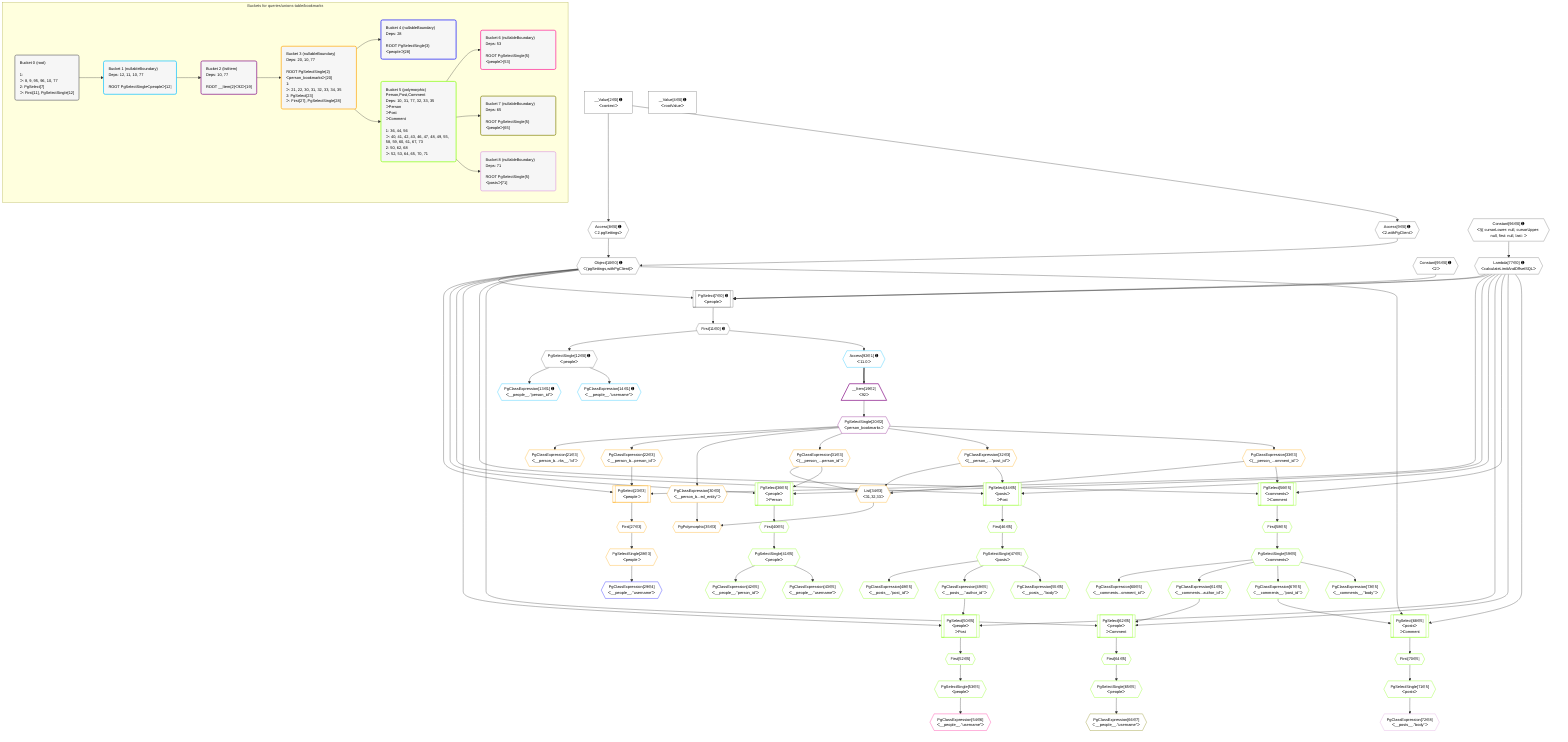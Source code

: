 %%{init: {'themeVariables': { 'fontSize': '12px'}}}%%
graph TD
    classDef path fill:#eee,stroke:#000,color:#000
    classDef plan fill:#fff,stroke-width:1px,color:#000
    classDef itemplan fill:#fff,stroke-width:2px,color:#000
    classDef unbatchedplan fill:#dff,stroke-width:1px,color:#000
    classDef sideeffectplan fill:#fcc,stroke-width:2px,color:#000
    classDef bucket fill:#f6f6f6,color:#000,stroke-width:2px,text-align:left


    %% plan dependencies
    PgSelect7[["PgSelect[7∈0] ➊<br />ᐸpeopleᐳ"]]:::plan
    Object10{{"Object[10∈0] ➊<br />ᐸ{pgSettings,withPgClient}ᐳ"}}:::plan
    Constant95{{"Constant[95∈0] ➊<br />ᐸ2ᐳ"}}:::plan
    Lambda77{{"Lambda[77∈0] ➊<br />ᐸcalculateLimitAndOffsetSQLᐳ"}}:::plan
    Object10 & Constant95 & Lambda77 & Lambda77 --> PgSelect7
    Access8{{"Access[8∈0] ➊<br />ᐸ2.pgSettingsᐳ"}}:::plan
    Access9{{"Access[9∈0] ➊<br />ᐸ2.withPgClientᐳ"}}:::plan
    Access8 & Access9 --> Object10
    __Value2["__Value[2∈0] ➊<br />ᐸcontextᐳ"]:::plan
    __Value2 --> Access8
    __Value2 --> Access9
    First11{{"First[11∈0] ➊"}}:::plan
    PgSelect7 --> First11
    PgSelectSingle12{{"PgSelectSingle[12∈0] ➊<br />ᐸpeopleᐳ"}}:::plan
    First11 --> PgSelectSingle12
    Constant96{{"Constant[96∈0] ➊<br />ᐸ§{ cursorLower: null, cursorUpper: null, first: null, last: ᐳ"}}:::plan
    Constant96 --> Lambda77
    __Value4["__Value[4∈0] ➊<br />ᐸrootValueᐳ"]:::plan
    PgClassExpression13{{"PgClassExpression[13∈1] ➊<br />ᐸ__people__.”person_id”ᐳ"}}:::plan
    PgSelectSingle12 --> PgClassExpression13
    PgClassExpression14{{"PgClassExpression[14∈1] ➊<br />ᐸ__people__.”username”ᐳ"}}:::plan
    PgSelectSingle12 --> PgClassExpression14
    Access92{{"Access[92∈1] ➊<br />ᐸ11.0ᐳ"}}:::plan
    First11 --> Access92
    __Item19[/"__Item[19∈2]<br />ᐸ92ᐳ"\]:::itemplan
    Access92 ==> __Item19
    PgSelectSingle20{{"PgSelectSingle[20∈2]<br />ᐸperson_bookmarksᐳ"}}:::plan
    __Item19 --> PgSelectSingle20
    PgSelect23[["PgSelect[23∈3]<br />ᐸpeopleᐳ"]]:::plan
    PgClassExpression22{{"PgClassExpression[22∈3]<br />ᐸ__person_b...person_id”ᐳ"}}:::plan
    Object10 & PgClassExpression22 & Lambda77 --> PgSelect23
    List34{{"List[34∈3]<br />ᐸ31,32,33ᐳ"}}:::plan
    PgClassExpression31{{"PgClassExpression[31∈3]<br />ᐸ(__person_...person_id”ᐳ"}}:::plan
    PgClassExpression32{{"PgClassExpression[32∈3]<br />ᐸ(__person_....”post_id”ᐳ"}}:::plan
    PgClassExpression33{{"PgClassExpression[33∈3]<br />ᐸ(__person_...omment_id”ᐳ"}}:::plan
    PgClassExpression31 & PgClassExpression32 & PgClassExpression33 --> List34
    PgPolymorphic35{{"PgPolymorphic[35∈3]"}}:::plan
    PgClassExpression30{{"PgClassExpression[30∈3]<br />ᐸ__person_b...ed_entity”ᐳ"}}:::plan
    PgClassExpression30 & List34 --> PgPolymorphic35
    PgClassExpression21{{"PgClassExpression[21∈3]<br />ᐸ__person_b...rks__.”id”ᐳ"}}:::plan
    PgSelectSingle20 --> PgClassExpression21
    PgSelectSingle20 --> PgClassExpression22
    First27{{"First[27∈3]"}}:::plan
    PgSelect23 --> First27
    PgSelectSingle28{{"PgSelectSingle[28∈3]<br />ᐸpeopleᐳ"}}:::plan
    First27 --> PgSelectSingle28
    PgSelectSingle20 --> PgClassExpression30
    PgSelectSingle20 --> PgClassExpression31
    PgSelectSingle20 --> PgClassExpression32
    PgSelectSingle20 --> PgClassExpression33
    PgClassExpression29{{"PgClassExpression[29∈4]<br />ᐸ__people__.”username”ᐳ"}}:::plan
    PgSelectSingle28 --> PgClassExpression29
    PgSelect36[["PgSelect[36∈5]<br />ᐸpeopleᐳ<br />ᐳPerson"]]:::plan
    Object10 & PgClassExpression31 & Lambda77 --> PgSelect36
    PgSelect44[["PgSelect[44∈5]<br />ᐸpostsᐳ<br />ᐳPost"]]:::plan
    Object10 & PgClassExpression32 & Lambda77 --> PgSelect44
    PgSelect50[["PgSelect[50∈5]<br />ᐸpeopleᐳ<br />ᐳPost"]]:::plan
    PgClassExpression49{{"PgClassExpression[49∈5]<br />ᐸ__posts__.”author_id”ᐳ"}}:::plan
    Object10 & PgClassExpression49 & Lambda77 --> PgSelect50
    PgSelect56[["PgSelect[56∈5]<br />ᐸcommentsᐳ<br />ᐳComment"]]:::plan
    Object10 & PgClassExpression33 & Lambda77 --> PgSelect56
    PgSelect62[["PgSelect[62∈5]<br />ᐸpeopleᐳ<br />ᐳComment"]]:::plan
    PgClassExpression61{{"PgClassExpression[61∈5]<br />ᐸ__comments...author_id”ᐳ"}}:::plan
    Object10 & PgClassExpression61 & Lambda77 --> PgSelect62
    PgSelect68[["PgSelect[68∈5]<br />ᐸpostsᐳ<br />ᐳComment"]]:::plan
    PgClassExpression67{{"PgClassExpression[67∈5]<br />ᐸ__comments__.”post_id”ᐳ"}}:::plan
    Object10 & PgClassExpression67 & Lambda77 --> PgSelect68
    First40{{"First[40∈5]"}}:::plan
    PgSelect36 --> First40
    PgSelectSingle41{{"PgSelectSingle[41∈5]<br />ᐸpeopleᐳ"}}:::plan
    First40 --> PgSelectSingle41
    PgClassExpression42{{"PgClassExpression[42∈5]<br />ᐸ__people__.”person_id”ᐳ"}}:::plan
    PgSelectSingle41 --> PgClassExpression42
    PgClassExpression43{{"PgClassExpression[43∈5]<br />ᐸ__people__.”username”ᐳ"}}:::plan
    PgSelectSingle41 --> PgClassExpression43
    First46{{"First[46∈5]"}}:::plan
    PgSelect44 --> First46
    PgSelectSingle47{{"PgSelectSingle[47∈5]<br />ᐸpostsᐳ"}}:::plan
    First46 --> PgSelectSingle47
    PgClassExpression48{{"PgClassExpression[48∈5]<br />ᐸ__posts__.”post_id”ᐳ"}}:::plan
    PgSelectSingle47 --> PgClassExpression48
    PgSelectSingle47 --> PgClassExpression49
    First52{{"First[52∈5]"}}:::plan
    PgSelect50 --> First52
    PgSelectSingle53{{"PgSelectSingle[53∈5]<br />ᐸpeopleᐳ"}}:::plan
    First52 --> PgSelectSingle53
    PgClassExpression55{{"PgClassExpression[55∈5]<br />ᐸ__posts__.”body”ᐳ"}}:::plan
    PgSelectSingle47 --> PgClassExpression55
    First58{{"First[58∈5]"}}:::plan
    PgSelect56 --> First58
    PgSelectSingle59{{"PgSelectSingle[59∈5]<br />ᐸcommentsᐳ"}}:::plan
    First58 --> PgSelectSingle59
    PgClassExpression60{{"PgClassExpression[60∈5]<br />ᐸ__comments...omment_id”ᐳ"}}:::plan
    PgSelectSingle59 --> PgClassExpression60
    PgSelectSingle59 --> PgClassExpression61
    First64{{"First[64∈5]"}}:::plan
    PgSelect62 --> First64
    PgSelectSingle65{{"PgSelectSingle[65∈5]<br />ᐸpeopleᐳ"}}:::plan
    First64 --> PgSelectSingle65
    PgSelectSingle59 --> PgClassExpression67
    First70{{"First[70∈5]"}}:::plan
    PgSelect68 --> First70
    PgSelectSingle71{{"PgSelectSingle[71∈5]<br />ᐸpostsᐳ"}}:::plan
    First70 --> PgSelectSingle71
    PgClassExpression73{{"PgClassExpression[73∈5]<br />ᐸ__comments__.”body”ᐳ"}}:::plan
    PgSelectSingle59 --> PgClassExpression73
    PgClassExpression54{{"PgClassExpression[54∈6]<br />ᐸ__people__.”username”ᐳ"}}:::plan
    PgSelectSingle53 --> PgClassExpression54
    PgClassExpression66{{"PgClassExpression[66∈7]<br />ᐸ__people__.”username”ᐳ"}}:::plan
    PgSelectSingle65 --> PgClassExpression66
    PgClassExpression72{{"PgClassExpression[72∈8]<br />ᐸ__posts__.”body”ᐳ"}}:::plan
    PgSelectSingle71 --> PgClassExpression72

    %% define steps

    subgraph "Buckets for queries/unions-table/bookmarks"
    Bucket0("Bucket 0 (root)<br /><br />1: <br />ᐳ: 8, 9, 95, 96, 10, 77<br />2: PgSelect[7]<br />ᐳ: First[11], PgSelectSingle[12]"):::bucket
    classDef bucket0 stroke:#696969
    class Bucket0,__Value2,__Value4,PgSelect7,Access8,Access9,Object10,First11,PgSelectSingle12,Lambda77,Constant95,Constant96 bucket0
    Bucket1("Bucket 1 (nullableBoundary)<br />Deps: 12, 11, 10, 77<br /><br />ROOT PgSelectSingleᐸpeopleᐳ[12]"):::bucket
    classDef bucket1 stroke:#00bfff
    class Bucket1,PgClassExpression13,PgClassExpression14,Access92 bucket1
    Bucket2("Bucket 2 (listItem)<br />Deps: 10, 77<br /><br />ROOT __Item{2}ᐸ92ᐳ[19]"):::bucket
    classDef bucket2 stroke:#7f007f
    class Bucket2,__Item19,PgSelectSingle20 bucket2
    Bucket3("Bucket 3 (nullableBoundary)<br />Deps: 20, 10, 77<br /><br />ROOT PgSelectSingle{2}ᐸperson_bookmarksᐳ[20]<br />1: <br />ᐳ: 21, 22, 30, 31, 32, 33, 34, 35<br />2: PgSelect[23]<br />ᐳ: First[27], PgSelectSingle[28]"):::bucket
    classDef bucket3 stroke:#ffa500
    class Bucket3,PgClassExpression21,PgClassExpression22,PgSelect23,First27,PgSelectSingle28,PgClassExpression30,PgClassExpression31,PgClassExpression32,PgClassExpression33,List34,PgPolymorphic35 bucket3
    Bucket4("Bucket 4 (nullableBoundary)<br />Deps: 28<br /><br />ROOT PgSelectSingle{3}ᐸpeopleᐳ[28]"):::bucket
    classDef bucket4 stroke:#0000ff
    class Bucket4,PgClassExpression29 bucket4
    Bucket5("Bucket 5 (polymorphic)<br />Person,Post,Comment<br />Deps: 10, 31, 77, 32, 33, 35<br />ᐳPerson<br />ᐳPost<br />ᐳComment<br /><br />1: 36, 44, 56<br />ᐳ: 40, 41, 42, 43, 46, 47, 48, 49, 55, 58, 59, 60, 61, 67, 73<br />2: 50, 62, 68<br />ᐳ: 52, 53, 64, 65, 70, 71"):::bucket
    classDef bucket5 stroke:#7fff00
    class Bucket5,PgSelect36,First40,PgSelectSingle41,PgClassExpression42,PgClassExpression43,PgSelect44,First46,PgSelectSingle47,PgClassExpression48,PgClassExpression49,PgSelect50,First52,PgSelectSingle53,PgClassExpression55,PgSelect56,First58,PgSelectSingle59,PgClassExpression60,PgClassExpression61,PgSelect62,First64,PgSelectSingle65,PgClassExpression67,PgSelect68,First70,PgSelectSingle71,PgClassExpression73 bucket5
    Bucket6("Bucket 6 (nullableBoundary)<br />Deps: 53<br /><br />ROOT PgSelectSingle{5}ᐸpeopleᐳ[53]"):::bucket
    classDef bucket6 stroke:#ff1493
    class Bucket6,PgClassExpression54 bucket6
    Bucket7("Bucket 7 (nullableBoundary)<br />Deps: 65<br /><br />ROOT PgSelectSingle{5}ᐸpeopleᐳ[65]"):::bucket
    classDef bucket7 stroke:#808000
    class Bucket7,PgClassExpression66 bucket7
    Bucket8("Bucket 8 (nullableBoundary)<br />Deps: 71<br /><br />ROOT PgSelectSingle{5}ᐸpostsᐳ[71]"):::bucket
    classDef bucket8 stroke:#dda0dd
    class Bucket8,PgClassExpression72 bucket8
    Bucket0 --> Bucket1
    Bucket1 --> Bucket2
    Bucket2 --> Bucket3
    Bucket3 --> Bucket4 & Bucket5
    Bucket5 --> Bucket6 & Bucket7 & Bucket8
    end